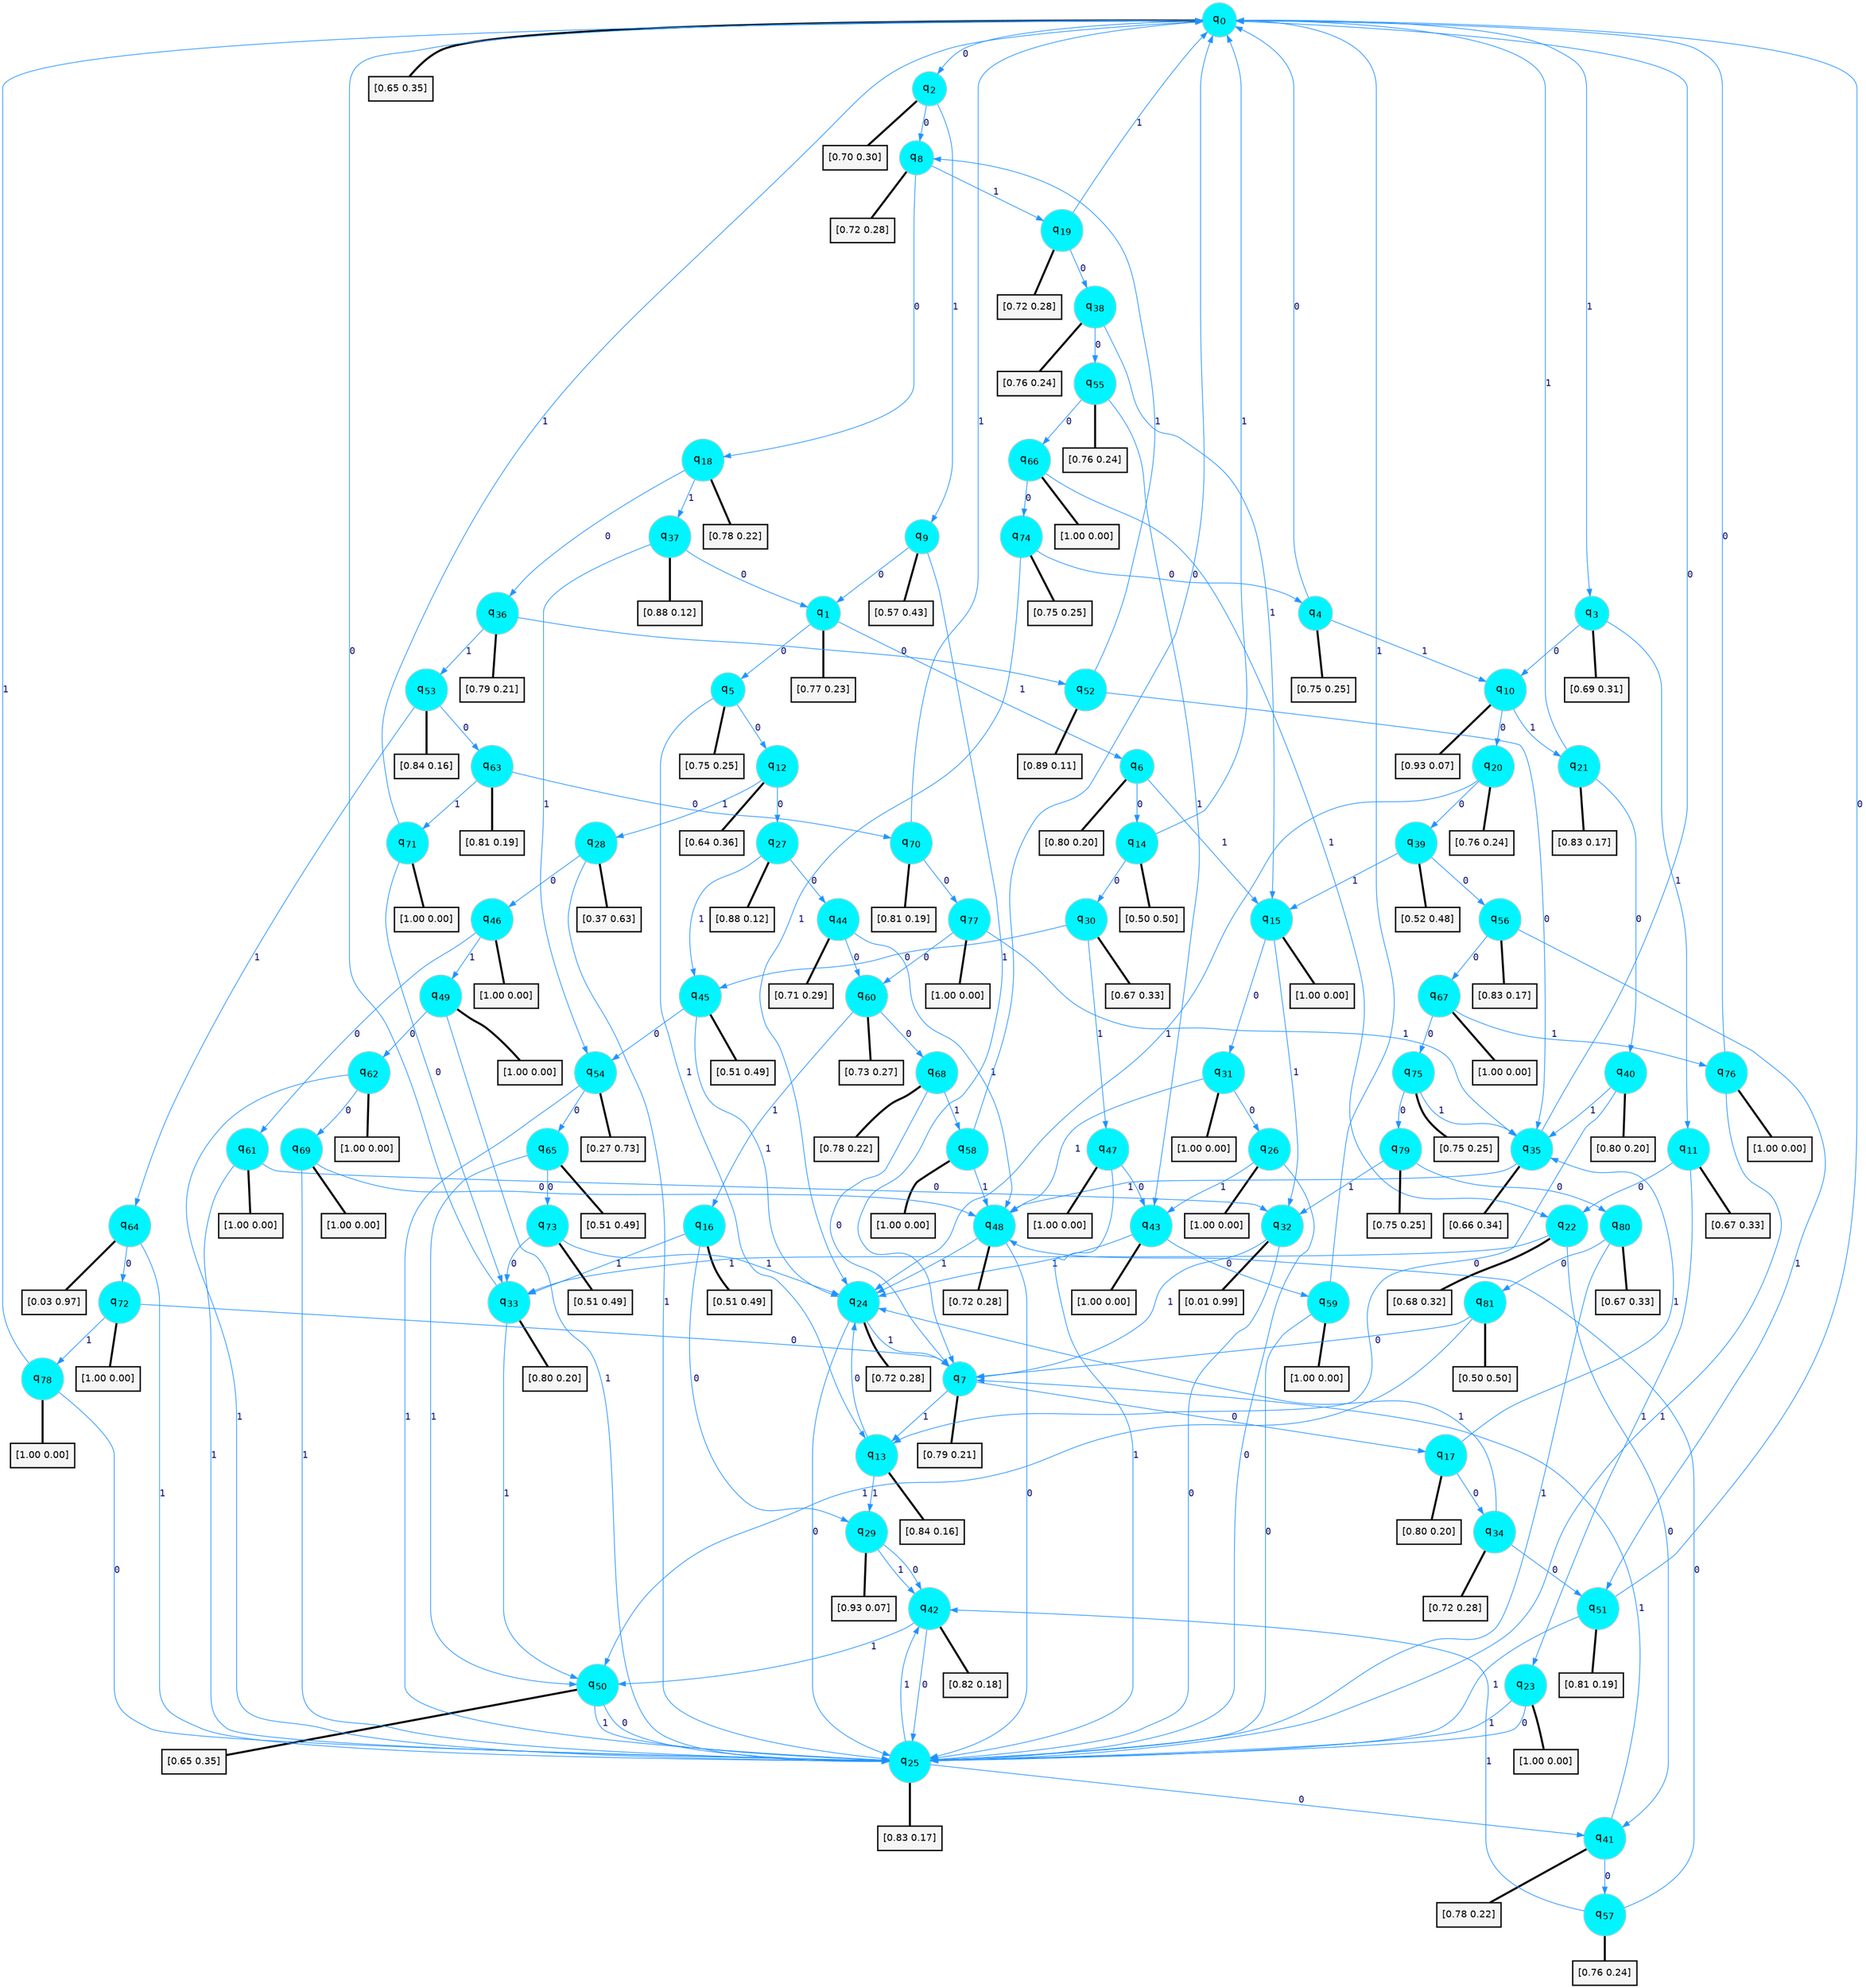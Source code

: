 digraph G {
graph [
bgcolor=transparent, dpi=300, rankdir=TD, size="40,25"];
node [
color=gray, fillcolor=turquoise1, fontcolor=black, fontname=Helvetica, fontsize=16, fontweight=bold, shape=circle, style=filled];
edge [
arrowsize=1, color=dodgerblue1, fontcolor=midnightblue, fontname=courier, fontweight=bold, penwidth=1, style=solid, weight=20];
0[label=<q<SUB>0</SUB>>];
1[label=<q<SUB>1</SUB>>];
2[label=<q<SUB>2</SUB>>];
3[label=<q<SUB>3</SUB>>];
4[label=<q<SUB>4</SUB>>];
5[label=<q<SUB>5</SUB>>];
6[label=<q<SUB>6</SUB>>];
7[label=<q<SUB>7</SUB>>];
8[label=<q<SUB>8</SUB>>];
9[label=<q<SUB>9</SUB>>];
10[label=<q<SUB>10</SUB>>];
11[label=<q<SUB>11</SUB>>];
12[label=<q<SUB>12</SUB>>];
13[label=<q<SUB>13</SUB>>];
14[label=<q<SUB>14</SUB>>];
15[label=<q<SUB>15</SUB>>];
16[label=<q<SUB>16</SUB>>];
17[label=<q<SUB>17</SUB>>];
18[label=<q<SUB>18</SUB>>];
19[label=<q<SUB>19</SUB>>];
20[label=<q<SUB>20</SUB>>];
21[label=<q<SUB>21</SUB>>];
22[label=<q<SUB>22</SUB>>];
23[label=<q<SUB>23</SUB>>];
24[label=<q<SUB>24</SUB>>];
25[label=<q<SUB>25</SUB>>];
26[label=<q<SUB>26</SUB>>];
27[label=<q<SUB>27</SUB>>];
28[label=<q<SUB>28</SUB>>];
29[label=<q<SUB>29</SUB>>];
30[label=<q<SUB>30</SUB>>];
31[label=<q<SUB>31</SUB>>];
32[label=<q<SUB>32</SUB>>];
33[label=<q<SUB>33</SUB>>];
34[label=<q<SUB>34</SUB>>];
35[label=<q<SUB>35</SUB>>];
36[label=<q<SUB>36</SUB>>];
37[label=<q<SUB>37</SUB>>];
38[label=<q<SUB>38</SUB>>];
39[label=<q<SUB>39</SUB>>];
40[label=<q<SUB>40</SUB>>];
41[label=<q<SUB>41</SUB>>];
42[label=<q<SUB>42</SUB>>];
43[label=<q<SUB>43</SUB>>];
44[label=<q<SUB>44</SUB>>];
45[label=<q<SUB>45</SUB>>];
46[label=<q<SUB>46</SUB>>];
47[label=<q<SUB>47</SUB>>];
48[label=<q<SUB>48</SUB>>];
49[label=<q<SUB>49</SUB>>];
50[label=<q<SUB>50</SUB>>];
51[label=<q<SUB>51</SUB>>];
52[label=<q<SUB>52</SUB>>];
53[label=<q<SUB>53</SUB>>];
54[label=<q<SUB>54</SUB>>];
55[label=<q<SUB>55</SUB>>];
56[label=<q<SUB>56</SUB>>];
57[label=<q<SUB>57</SUB>>];
58[label=<q<SUB>58</SUB>>];
59[label=<q<SUB>59</SUB>>];
60[label=<q<SUB>60</SUB>>];
61[label=<q<SUB>61</SUB>>];
62[label=<q<SUB>62</SUB>>];
63[label=<q<SUB>63</SUB>>];
64[label=<q<SUB>64</SUB>>];
65[label=<q<SUB>65</SUB>>];
66[label=<q<SUB>66</SUB>>];
67[label=<q<SUB>67</SUB>>];
68[label=<q<SUB>68</SUB>>];
69[label=<q<SUB>69</SUB>>];
70[label=<q<SUB>70</SUB>>];
71[label=<q<SUB>71</SUB>>];
72[label=<q<SUB>72</SUB>>];
73[label=<q<SUB>73</SUB>>];
74[label=<q<SUB>74</SUB>>];
75[label=<q<SUB>75</SUB>>];
76[label=<q<SUB>76</SUB>>];
77[label=<q<SUB>77</SUB>>];
78[label=<q<SUB>78</SUB>>];
79[label=<q<SUB>79</SUB>>];
80[label=<q<SUB>80</SUB>>];
81[label=<q<SUB>81</SUB>>];
82[label="[0.65 0.35]", shape=box,fontcolor=black, fontname=Helvetica, fontsize=14, penwidth=2, fillcolor=whitesmoke,color=black];
83[label="[0.77 0.23]", shape=box,fontcolor=black, fontname=Helvetica, fontsize=14, penwidth=2, fillcolor=whitesmoke,color=black];
84[label="[0.70 0.30]", shape=box,fontcolor=black, fontname=Helvetica, fontsize=14, penwidth=2, fillcolor=whitesmoke,color=black];
85[label="[0.69 0.31]", shape=box,fontcolor=black, fontname=Helvetica, fontsize=14, penwidth=2, fillcolor=whitesmoke,color=black];
86[label="[0.75 0.25]", shape=box,fontcolor=black, fontname=Helvetica, fontsize=14, penwidth=2, fillcolor=whitesmoke,color=black];
87[label="[0.75 0.25]", shape=box,fontcolor=black, fontname=Helvetica, fontsize=14, penwidth=2, fillcolor=whitesmoke,color=black];
88[label="[0.80 0.20]", shape=box,fontcolor=black, fontname=Helvetica, fontsize=14, penwidth=2, fillcolor=whitesmoke,color=black];
89[label="[0.79 0.21]", shape=box,fontcolor=black, fontname=Helvetica, fontsize=14, penwidth=2, fillcolor=whitesmoke,color=black];
90[label="[0.72 0.28]", shape=box,fontcolor=black, fontname=Helvetica, fontsize=14, penwidth=2, fillcolor=whitesmoke,color=black];
91[label="[0.57 0.43]", shape=box,fontcolor=black, fontname=Helvetica, fontsize=14, penwidth=2, fillcolor=whitesmoke,color=black];
92[label="[0.93 0.07]", shape=box,fontcolor=black, fontname=Helvetica, fontsize=14, penwidth=2, fillcolor=whitesmoke,color=black];
93[label="[0.67 0.33]", shape=box,fontcolor=black, fontname=Helvetica, fontsize=14, penwidth=2, fillcolor=whitesmoke,color=black];
94[label="[0.64 0.36]", shape=box,fontcolor=black, fontname=Helvetica, fontsize=14, penwidth=2, fillcolor=whitesmoke,color=black];
95[label="[0.84 0.16]", shape=box,fontcolor=black, fontname=Helvetica, fontsize=14, penwidth=2, fillcolor=whitesmoke,color=black];
96[label="[0.50 0.50]", shape=box,fontcolor=black, fontname=Helvetica, fontsize=14, penwidth=2, fillcolor=whitesmoke,color=black];
97[label="[1.00 0.00]", shape=box,fontcolor=black, fontname=Helvetica, fontsize=14, penwidth=2, fillcolor=whitesmoke,color=black];
98[label="[0.51 0.49]", shape=box,fontcolor=black, fontname=Helvetica, fontsize=14, penwidth=2, fillcolor=whitesmoke,color=black];
99[label="[0.80 0.20]", shape=box,fontcolor=black, fontname=Helvetica, fontsize=14, penwidth=2, fillcolor=whitesmoke,color=black];
100[label="[0.78 0.22]", shape=box,fontcolor=black, fontname=Helvetica, fontsize=14, penwidth=2, fillcolor=whitesmoke,color=black];
101[label="[0.72 0.28]", shape=box,fontcolor=black, fontname=Helvetica, fontsize=14, penwidth=2, fillcolor=whitesmoke,color=black];
102[label="[0.76 0.24]", shape=box,fontcolor=black, fontname=Helvetica, fontsize=14, penwidth=2, fillcolor=whitesmoke,color=black];
103[label="[0.83 0.17]", shape=box,fontcolor=black, fontname=Helvetica, fontsize=14, penwidth=2, fillcolor=whitesmoke,color=black];
104[label="[0.68 0.32]", shape=box,fontcolor=black, fontname=Helvetica, fontsize=14, penwidth=2, fillcolor=whitesmoke,color=black];
105[label="[1.00 0.00]", shape=box,fontcolor=black, fontname=Helvetica, fontsize=14, penwidth=2, fillcolor=whitesmoke,color=black];
106[label="[0.72 0.28]", shape=box,fontcolor=black, fontname=Helvetica, fontsize=14, penwidth=2, fillcolor=whitesmoke,color=black];
107[label="[0.83 0.17]", shape=box,fontcolor=black, fontname=Helvetica, fontsize=14, penwidth=2, fillcolor=whitesmoke,color=black];
108[label="[1.00 0.00]", shape=box,fontcolor=black, fontname=Helvetica, fontsize=14, penwidth=2, fillcolor=whitesmoke,color=black];
109[label="[0.88 0.12]", shape=box,fontcolor=black, fontname=Helvetica, fontsize=14, penwidth=2, fillcolor=whitesmoke,color=black];
110[label="[0.37 0.63]", shape=box,fontcolor=black, fontname=Helvetica, fontsize=14, penwidth=2, fillcolor=whitesmoke,color=black];
111[label="[0.93 0.07]", shape=box,fontcolor=black, fontname=Helvetica, fontsize=14, penwidth=2, fillcolor=whitesmoke,color=black];
112[label="[0.67 0.33]", shape=box,fontcolor=black, fontname=Helvetica, fontsize=14, penwidth=2, fillcolor=whitesmoke,color=black];
113[label="[1.00 0.00]", shape=box,fontcolor=black, fontname=Helvetica, fontsize=14, penwidth=2, fillcolor=whitesmoke,color=black];
114[label="[0.01 0.99]", shape=box,fontcolor=black, fontname=Helvetica, fontsize=14, penwidth=2, fillcolor=whitesmoke,color=black];
115[label="[0.80 0.20]", shape=box,fontcolor=black, fontname=Helvetica, fontsize=14, penwidth=2, fillcolor=whitesmoke,color=black];
116[label="[0.72 0.28]", shape=box,fontcolor=black, fontname=Helvetica, fontsize=14, penwidth=2, fillcolor=whitesmoke,color=black];
117[label="[0.66 0.34]", shape=box,fontcolor=black, fontname=Helvetica, fontsize=14, penwidth=2, fillcolor=whitesmoke,color=black];
118[label="[0.79 0.21]", shape=box,fontcolor=black, fontname=Helvetica, fontsize=14, penwidth=2, fillcolor=whitesmoke,color=black];
119[label="[0.88 0.12]", shape=box,fontcolor=black, fontname=Helvetica, fontsize=14, penwidth=2, fillcolor=whitesmoke,color=black];
120[label="[0.76 0.24]", shape=box,fontcolor=black, fontname=Helvetica, fontsize=14, penwidth=2, fillcolor=whitesmoke,color=black];
121[label="[0.52 0.48]", shape=box,fontcolor=black, fontname=Helvetica, fontsize=14, penwidth=2, fillcolor=whitesmoke,color=black];
122[label="[0.80 0.20]", shape=box,fontcolor=black, fontname=Helvetica, fontsize=14, penwidth=2, fillcolor=whitesmoke,color=black];
123[label="[0.78 0.22]", shape=box,fontcolor=black, fontname=Helvetica, fontsize=14, penwidth=2, fillcolor=whitesmoke,color=black];
124[label="[0.82 0.18]", shape=box,fontcolor=black, fontname=Helvetica, fontsize=14, penwidth=2, fillcolor=whitesmoke,color=black];
125[label="[1.00 0.00]", shape=box,fontcolor=black, fontname=Helvetica, fontsize=14, penwidth=2, fillcolor=whitesmoke,color=black];
126[label="[0.71 0.29]", shape=box,fontcolor=black, fontname=Helvetica, fontsize=14, penwidth=2, fillcolor=whitesmoke,color=black];
127[label="[0.51 0.49]", shape=box,fontcolor=black, fontname=Helvetica, fontsize=14, penwidth=2, fillcolor=whitesmoke,color=black];
128[label="[1.00 0.00]", shape=box,fontcolor=black, fontname=Helvetica, fontsize=14, penwidth=2, fillcolor=whitesmoke,color=black];
129[label="[1.00 0.00]", shape=box,fontcolor=black, fontname=Helvetica, fontsize=14, penwidth=2, fillcolor=whitesmoke,color=black];
130[label="[0.72 0.28]", shape=box,fontcolor=black, fontname=Helvetica, fontsize=14, penwidth=2, fillcolor=whitesmoke,color=black];
131[label="[1.00 0.00]", shape=box,fontcolor=black, fontname=Helvetica, fontsize=14, penwidth=2, fillcolor=whitesmoke,color=black];
132[label="[0.65 0.35]", shape=box,fontcolor=black, fontname=Helvetica, fontsize=14, penwidth=2, fillcolor=whitesmoke,color=black];
133[label="[0.81 0.19]", shape=box,fontcolor=black, fontname=Helvetica, fontsize=14, penwidth=2, fillcolor=whitesmoke,color=black];
134[label="[0.89 0.11]", shape=box,fontcolor=black, fontname=Helvetica, fontsize=14, penwidth=2, fillcolor=whitesmoke,color=black];
135[label="[0.84 0.16]", shape=box,fontcolor=black, fontname=Helvetica, fontsize=14, penwidth=2, fillcolor=whitesmoke,color=black];
136[label="[0.27 0.73]", shape=box,fontcolor=black, fontname=Helvetica, fontsize=14, penwidth=2, fillcolor=whitesmoke,color=black];
137[label="[0.76 0.24]", shape=box,fontcolor=black, fontname=Helvetica, fontsize=14, penwidth=2, fillcolor=whitesmoke,color=black];
138[label="[0.83 0.17]", shape=box,fontcolor=black, fontname=Helvetica, fontsize=14, penwidth=2, fillcolor=whitesmoke,color=black];
139[label="[0.76 0.24]", shape=box,fontcolor=black, fontname=Helvetica, fontsize=14, penwidth=2, fillcolor=whitesmoke,color=black];
140[label="[1.00 0.00]", shape=box,fontcolor=black, fontname=Helvetica, fontsize=14, penwidth=2, fillcolor=whitesmoke,color=black];
141[label="[1.00 0.00]", shape=box,fontcolor=black, fontname=Helvetica, fontsize=14, penwidth=2, fillcolor=whitesmoke,color=black];
142[label="[0.73 0.27]", shape=box,fontcolor=black, fontname=Helvetica, fontsize=14, penwidth=2, fillcolor=whitesmoke,color=black];
143[label="[1.00 0.00]", shape=box,fontcolor=black, fontname=Helvetica, fontsize=14, penwidth=2, fillcolor=whitesmoke,color=black];
144[label="[1.00 0.00]", shape=box,fontcolor=black, fontname=Helvetica, fontsize=14, penwidth=2, fillcolor=whitesmoke,color=black];
145[label="[0.81 0.19]", shape=box,fontcolor=black, fontname=Helvetica, fontsize=14, penwidth=2, fillcolor=whitesmoke,color=black];
146[label="[0.03 0.97]", shape=box,fontcolor=black, fontname=Helvetica, fontsize=14, penwidth=2, fillcolor=whitesmoke,color=black];
147[label="[0.51 0.49]", shape=box,fontcolor=black, fontname=Helvetica, fontsize=14, penwidth=2, fillcolor=whitesmoke,color=black];
148[label="[1.00 0.00]", shape=box,fontcolor=black, fontname=Helvetica, fontsize=14, penwidth=2, fillcolor=whitesmoke,color=black];
149[label="[1.00 0.00]", shape=box,fontcolor=black, fontname=Helvetica, fontsize=14, penwidth=2, fillcolor=whitesmoke,color=black];
150[label="[0.78 0.22]", shape=box,fontcolor=black, fontname=Helvetica, fontsize=14, penwidth=2, fillcolor=whitesmoke,color=black];
151[label="[1.00 0.00]", shape=box,fontcolor=black, fontname=Helvetica, fontsize=14, penwidth=2, fillcolor=whitesmoke,color=black];
152[label="[0.81 0.19]", shape=box,fontcolor=black, fontname=Helvetica, fontsize=14, penwidth=2, fillcolor=whitesmoke,color=black];
153[label="[1.00 0.00]", shape=box,fontcolor=black, fontname=Helvetica, fontsize=14, penwidth=2, fillcolor=whitesmoke,color=black];
154[label="[1.00 0.00]", shape=box,fontcolor=black, fontname=Helvetica, fontsize=14, penwidth=2, fillcolor=whitesmoke,color=black];
155[label="[0.51 0.49]", shape=box,fontcolor=black, fontname=Helvetica, fontsize=14, penwidth=2, fillcolor=whitesmoke,color=black];
156[label="[0.75 0.25]", shape=box,fontcolor=black, fontname=Helvetica, fontsize=14, penwidth=2, fillcolor=whitesmoke,color=black];
157[label="[0.75 0.25]", shape=box,fontcolor=black, fontname=Helvetica, fontsize=14, penwidth=2, fillcolor=whitesmoke,color=black];
158[label="[1.00 0.00]", shape=box,fontcolor=black, fontname=Helvetica, fontsize=14, penwidth=2, fillcolor=whitesmoke,color=black];
159[label="[1.00 0.00]", shape=box,fontcolor=black, fontname=Helvetica, fontsize=14, penwidth=2, fillcolor=whitesmoke,color=black];
160[label="[1.00 0.00]", shape=box,fontcolor=black, fontname=Helvetica, fontsize=14, penwidth=2, fillcolor=whitesmoke,color=black];
161[label="[0.75 0.25]", shape=box,fontcolor=black, fontname=Helvetica, fontsize=14, penwidth=2, fillcolor=whitesmoke,color=black];
162[label="[0.67 0.33]", shape=box,fontcolor=black, fontname=Helvetica, fontsize=14, penwidth=2, fillcolor=whitesmoke,color=black];
163[label="[0.50 0.50]", shape=box,fontcolor=black, fontname=Helvetica, fontsize=14, penwidth=2, fillcolor=whitesmoke,color=black];
0->2 [label=0];
0->3 [label=1];
0->82 [arrowhead=none, penwidth=3,color=black];
1->5 [label=0];
1->6 [label=1];
1->83 [arrowhead=none, penwidth=3,color=black];
2->8 [label=0];
2->9 [label=1];
2->84 [arrowhead=none, penwidth=3,color=black];
3->10 [label=0];
3->11 [label=1];
3->85 [arrowhead=none, penwidth=3,color=black];
4->0 [label=0];
4->10 [label=1];
4->86 [arrowhead=none, penwidth=3,color=black];
5->12 [label=0];
5->13 [label=1];
5->87 [arrowhead=none, penwidth=3,color=black];
6->14 [label=0];
6->15 [label=1];
6->88 [arrowhead=none, penwidth=3,color=black];
7->17 [label=0];
7->13 [label=1];
7->89 [arrowhead=none, penwidth=3,color=black];
8->18 [label=0];
8->19 [label=1];
8->90 [arrowhead=none, penwidth=3,color=black];
9->1 [label=0];
9->7 [label=1];
9->91 [arrowhead=none, penwidth=3,color=black];
10->20 [label=0];
10->21 [label=1];
10->92 [arrowhead=none, penwidth=3,color=black];
11->22 [label=0];
11->23 [label=1];
11->93 [arrowhead=none, penwidth=3,color=black];
12->27 [label=0];
12->28 [label=1];
12->94 [arrowhead=none, penwidth=3,color=black];
13->24 [label=0];
13->29 [label=1];
13->95 [arrowhead=none, penwidth=3,color=black];
14->30 [label=0];
14->0 [label=1];
14->96 [arrowhead=none, penwidth=3,color=black];
15->31 [label=0];
15->32 [label=1];
15->97 [arrowhead=none, penwidth=3,color=black];
16->29 [label=0];
16->33 [label=1];
16->98 [arrowhead=none, penwidth=3,color=black];
17->34 [label=0];
17->35 [label=1];
17->99 [arrowhead=none, penwidth=3,color=black];
18->36 [label=0];
18->37 [label=1];
18->100 [arrowhead=none, penwidth=3,color=black];
19->38 [label=0];
19->0 [label=1];
19->101 [arrowhead=none, penwidth=3,color=black];
20->39 [label=0];
20->24 [label=1];
20->102 [arrowhead=none, penwidth=3,color=black];
21->40 [label=0];
21->0 [label=1];
21->103 [arrowhead=none, penwidth=3,color=black];
22->41 [label=0];
22->33 [label=1];
22->104 [arrowhead=none, penwidth=3,color=black];
23->25 [label=0];
23->25 [label=1];
23->105 [arrowhead=none, penwidth=3,color=black];
24->25 [label=0];
24->7 [label=1];
24->106 [arrowhead=none, penwidth=3,color=black];
25->41 [label=0];
25->42 [label=1];
25->107 [arrowhead=none, penwidth=3,color=black];
26->25 [label=0];
26->43 [label=1];
26->108 [arrowhead=none, penwidth=3,color=black];
27->44 [label=0];
27->45 [label=1];
27->109 [arrowhead=none, penwidth=3,color=black];
28->46 [label=0];
28->25 [label=1];
28->110 [arrowhead=none, penwidth=3,color=black];
29->42 [label=0];
29->42 [label=1];
29->111 [arrowhead=none, penwidth=3,color=black];
30->45 [label=0];
30->47 [label=1];
30->112 [arrowhead=none, penwidth=3,color=black];
31->26 [label=0];
31->48 [label=1];
31->113 [arrowhead=none, penwidth=3,color=black];
32->25 [label=0];
32->7 [label=1];
32->114 [arrowhead=none, penwidth=3,color=black];
33->0 [label=0];
33->50 [label=1];
33->115 [arrowhead=none, penwidth=3,color=black];
34->51 [label=0];
34->24 [label=1];
34->116 [arrowhead=none, penwidth=3,color=black];
35->0 [label=0];
35->48 [label=1];
35->117 [arrowhead=none, penwidth=3,color=black];
36->52 [label=0];
36->53 [label=1];
36->118 [arrowhead=none, penwidth=3,color=black];
37->1 [label=0];
37->54 [label=1];
37->119 [arrowhead=none, penwidth=3,color=black];
38->55 [label=0];
38->15 [label=1];
38->120 [arrowhead=none, penwidth=3,color=black];
39->56 [label=0];
39->15 [label=1];
39->121 [arrowhead=none, penwidth=3,color=black];
40->13 [label=0];
40->35 [label=1];
40->122 [arrowhead=none, penwidth=3,color=black];
41->57 [label=0];
41->7 [label=1];
41->123 [arrowhead=none, penwidth=3,color=black];
42->25 [label=0];
42->50 [label=1];
42->124 [arrowhead=none, penwidth=3,color=black];
43->59 [label=0];
43->24 [label=1];
43->125 [arrowhead=none, penwidth=3,color=black];
44->60 [label=0];
44->48 [label=1];
44->126 [arrowhead=none, penwidth=3,color=black];
45->54 [label=0];
45->24 [label=1];
45->127 [arrowhead=none, penwidth=3,color=black];
46->61 [label=0];
46->49 [label=1];
46->128 [arrowhead=none, penwidth=3,color=black];
47->43 [label=0];
47->25 [label=1];
47->129 [arrowhead=none, penwidth=3,color=black];
48->25 [label=0];
48->24 [label=1];
48->130 [arrowhead=none, penwidth=3,color=black];
49->62 [label=0];
49->25 [label=1];
49->131 [arrowhead=none, penwidth=3,color=black];
50->25 [label=0];
50->25 [label=1];
50->132 [arrowhead=none, penwidth=3,color=black];
51->0 [label=0];
51->25 [label=1];
51->133 [arrowhead=none, penwidth=3,color=black];
52->35 [label=0];
52->8 [label=1];
52->134 [arrowhead=none, penwidth=3,color=black];
53->63 [label=0];
53->64 [label=1];
53->135 [arrowhead=none, penwidth=3,color=black];
54->65 [label=0];
54->25 [label=1];
54->136 [arrowhead=none, penwidth=3,color=black];
55->66 [label=0];
55->43 [label=1];
55->137 [arrowhead=none, penwidth=3,color=black];
56->67 [label=0];
56->51 [label=1];
56->138 [arrowhead=none, penwidth=3,color=black];
57->48 [label=0];
57->42 [label=1];
57->139 [arrowhead=none, penwidth=3,color=black];
58->0 [label=0];
58->48 [label=1];
58->140 [arrowhead=none, penwidth=3,color=black];
59->25 [label=0];
59->0 [label=1];
59->141 [arrowhead=none, penwidth=3,color=black];
60->68 [label=0];
60->16 [label=1];
60->142 [arrowhead=none, penwidth=3,color=black];
61->32 [label=0];
61->25 [label=1];
61->143 [arrowhead=none, penwidth=3,color=black];
62->69 [label=0];
62->25 [label=1];
62->144 [arrowhead=none, penwidth=3,color=black];
63->70 [label=0];
63->71 [label=1];
63->145 [arrowhead=none, penwidth=3,color=black];
64->72 [label=0];
64->25 [label=1];
64->146 [arrowhead=none, penwidth=3,color=black];
65->73 [label=0];
65->50 [label=1];
65->147 [arrowhead=none, penwidth=3,color=black];
66->74 [label=0];
66->22 [label=1];
66->148 [arrowhead=none, penwidth=3,color=black];
67->75 [label=0];
67->76 [label=1];
67->149 [arrowhead=none, penwidth=3,color=black];
68->7 [label=0];
68->58 [label=1];
68->150 [arrowhead=none, penwidth=3,color=black];
69->48 [label=0];
69->25 [label=1];
69->151 [arrowhead=none, penwidth=3,color=black];
70->77 [label=0];
70->0 [label=1];
70->152 [arrowhead=none, penwidth=3,color=black];
71->33 [label=0];
71->0 [label=1];
71->153 [arrowhead=none, penwidth=3,color=black];
72->7 [label=0];
72->78 [label=1];
72->154 [arrowhead=none, penwidth=3,color=black];
73->33 [label=0];
73->24 [label=1];
73->155 [arrowhead=none, penwidth=3,color=black];
74->4 [label=0];
74->24 [label=1];
74->156 [arrowhead=none, penwidth=3,color=black];
75->79 [label=0];
75->35 [label=1];
75->157 [arrowhead=none, penwidth=3,color=black];
76->0 [label=0];
76->25 [label=1];
76->158 [arrowhead=none, penwidth=3,color=black];
77->60 [label=0];
77->35 [label=1];
77->159 [arrowhead=none, penwidth=3,color=black];
78->25 [label=0];
78->0 [label=1];
78->160 [arrowhead=none, penwidth=3,color=black];
79->80 [label=0];
79->32 [label=1];
79->161 [arrowhead=none, penwidth=3,color=black];
80->81 [label=0];
80->25 [label=1];
80->162 [arrowhead=none, penwidth=3,color=black];
81->7 [label=0];
81->50 [label=1];
81->163 [arrowhead=none, penwidth=3,color=black];
}

